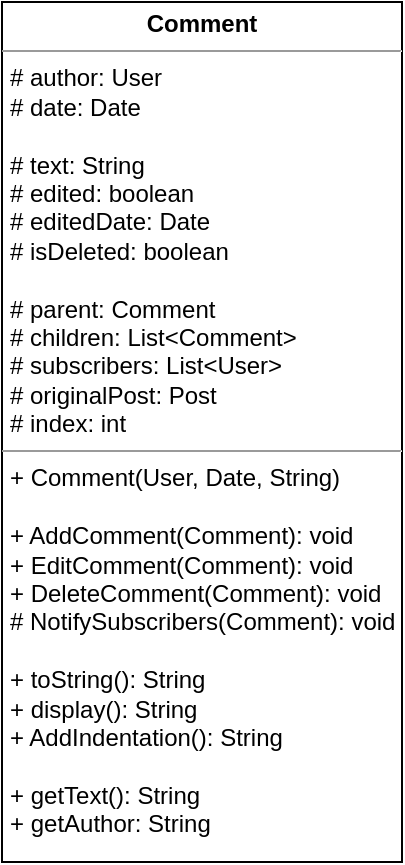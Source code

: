 <mxfile version="22.1.22" type="embed">
  <diagram name="Page-1" id="dYeS0N-J2XbGxKYjIUa5">
    <mxGraphModel dx="525" dy="666" grid="1" gridSize="10" guides="1" tooltips="1" connect="1" arrows="1" fold="1" page="1" pageScale="1" pageWidth="850" pageHeight="1100" math="0" shadow="0">
      <root>
        <mxCell id="0" />
        <mxCell id="1" parent="0" />
        <mxCell id="2" value="&lt;p style=&quot;margin:0px;margin-top:4px;text-align:center;&quot;&gt;&lt;b&gt;Comment&lt;/b&gt;&lt;/p&gt;&lt;hr size=&quot;1&quot;&gt;&lt;p style=&quot;margin:0px;margin-left:4px;&quot;&gt;# author: User&lt;/p&gt;&lt;p style=&quot;margin:0px;margin-left:4px;&quot;&gt;# date: Date&lt;/p&gt;&lt;p style=&quot;margin:0px;margin-left:4px;&quot;&gt;&lt;br&gt;&lt;/p&gt;&lt;p style=&quot;margin:0px;margin-left:4px;&quot;&gt;# text: String&lt;/p&gt;&lt;p style=&quot;margin:0px;margin-left:4px;&quot;&gt;# edited: boolean&lt;/p&gt;&lt;p style=&quot;margin:0px;margin-left:4px;&quot;&gt;# editedDate: Date&lt;/p&gt;&lt;p style=&quot;margin:0px;margin-left:4px;&quot;&gt;# isDeleted: boolean&lt;/p&gt;&lt;p style=&quot;margin:0px;margin-left:4px;&quot;&gt;&lt;br&gt;&lt;/p&gt;&lt;p style=&quot;margin:0px;margin-left:4px;&quot;&gt;# parent: Comment&lt;/p&gt;&lt;p style=&quot;margin:0px;margin-left:4px;&quot;&gt;# children: List&amp;lt;Comment&amp;gt;&lt;/p&gt;&lt;p style=&quot;margin:0px;margin-left:4px;&quot;&gt;# subscribers: List&amp;lt;User&amp;gt;&lt;/p&gt;&lt;p style=&quot;border-color: var(--border-color); margin: 0px 0px 0px 4px;&quot;&gt;# originalPost: Post&lt;/p&gt;&lt;p style=&quot;border-color: var(--border-color); margin: 0px 0px 0px 4px;&quot;&gt;# index: int&lt;/p&gt;&lt;hr size=&quot;1&quot;&gt;&lt;p style=&quot;margin:0px;margin-left:4px;&quot;&gt;+ Comment(User, Date, String)&lt;/p&gt;&lt;p style=&quot;margin:0px;margin-left:4px;&quot;&gt;&lt;br&gt;&lt;/p&gt;&lt;p style=&quot;margin:0px;margin-left:4px;&quot;&gt;&lt;span style=&quot;background-color: initial;&quot;&gt;+ AddComment(Comment): void&lt;/span&gt;&lt;br&gt;&lt;/p&gt;&lt;p style=&quot;margin:0px;margin-left:4px;&quot;&gt;&lt;span style=&quot;background-color: initial;&quot;&gt;+ EditComment(Comment): void&lt;/span&gt;&lt;/p&gt;&lt;p style=&quot;margin:0px;margin-left:4px;&quot;&gt;&lt;span style=&quot;background-color: initial;&quot;&gt;+ DeleteComment(Comment): void&lt;/span&gt;&lt;/p&gt;&lt;p style=&quot;margin:0px;margin-left:4px;&quot;&gt;# NotifySubscribers(Comment): void&lt;/p&gt;&lt;p style=&quot;margin:0px;margin-left:4px;&quot;&gt;&lt;br&gt;&lt;/p&gt;&lt;p style=&quot;margin:0px;margin-left:4px;&quot;&gt;+ toString(): String&lt;/p&gt;&lt;p style=&quot;margin:0px;margin-left:4px;&quot;&gt;+ display(): String&lt;/p&gt;&lt;p style=&quot;margin:0px;margin-left:4px;&quot;&gt;+ AddIndentation(): String&lt;/p&gt;&lt;p style=&quot;margin:0px;margin-left:4px;&quot;&gt;&lt;br&gt;&lt;/p&gt;&lt;p style=&quot;margin:0px;margin-left:4px;&quot;&gt;+ getText(): String&lt;/p&gt;&lt;p style=&quot;margin:0px;margin-left:4px;&quot;&gt;+ getAuthor: String&lt;/p&gt;" style="verticalAlign=top;align=left;overflow=fill;fontSize=12;fontFamily=Helvetica;html=1;whiteSpace=wrap;" vertex="1" parent="1">
          <mxGeometry x="80" y="140" width="200" height="430" as="geometry" />
        </mxCell>
      </root>
    </mxGraphModel>
  </diagram>
</mxfile>
